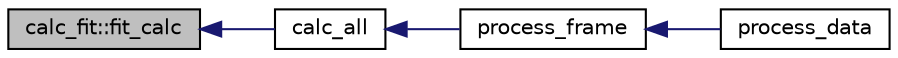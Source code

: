 digraph "calc_fit::fit_calc"
{
  edge [fontname="Helvetica",fontsize="10",labelfontname="Helvetica",labelfontsize="10"];
  node [fontname="Helvetica",fontsize="10",shape=record];
  rankdir="LR";
  Node1 [label="calc_fit::fit_calc",height=0.2,width=0.4,color="black", fillcolor="grey75", style="filled" fontcolor="black"];
  Node1 -> Node2 [dir="back",color="midnightblue",fontsize="10",style="solid",fontname="Helvetica"];
  Node2 [label="calc_all",height=0.2,width=0.4,color="black", fillcolor="white", style="filled",URL="$qcalc_8f90.html#a5befd1d444d41d7d1e4bf8b297c17ee2"];
  Node2 -> Node3 [dir="back",color="midnightblue",fontsize="10",style="solid",fontname="Helvetica"];
  Node3 [label="process_frame",height=0.2,width=0.4,color="black", fillcolor="white", style="filled",URL="$qcalc_8f90.html#a93dcacb957411ed0d0471fe8a31c60d6"];
  Node3 -> Node4 [dir="back",color="midnightblue",fontsize="10",style="solid",fontname="Helvetica"];
  Node4 [label="process_data",height=0.2,width=0.4,color="black", fillcolor="white", style="filled",URL="$qcalc_8f90.html#a7d2d447954fb385bdca4f228de92b1eb"];
}
